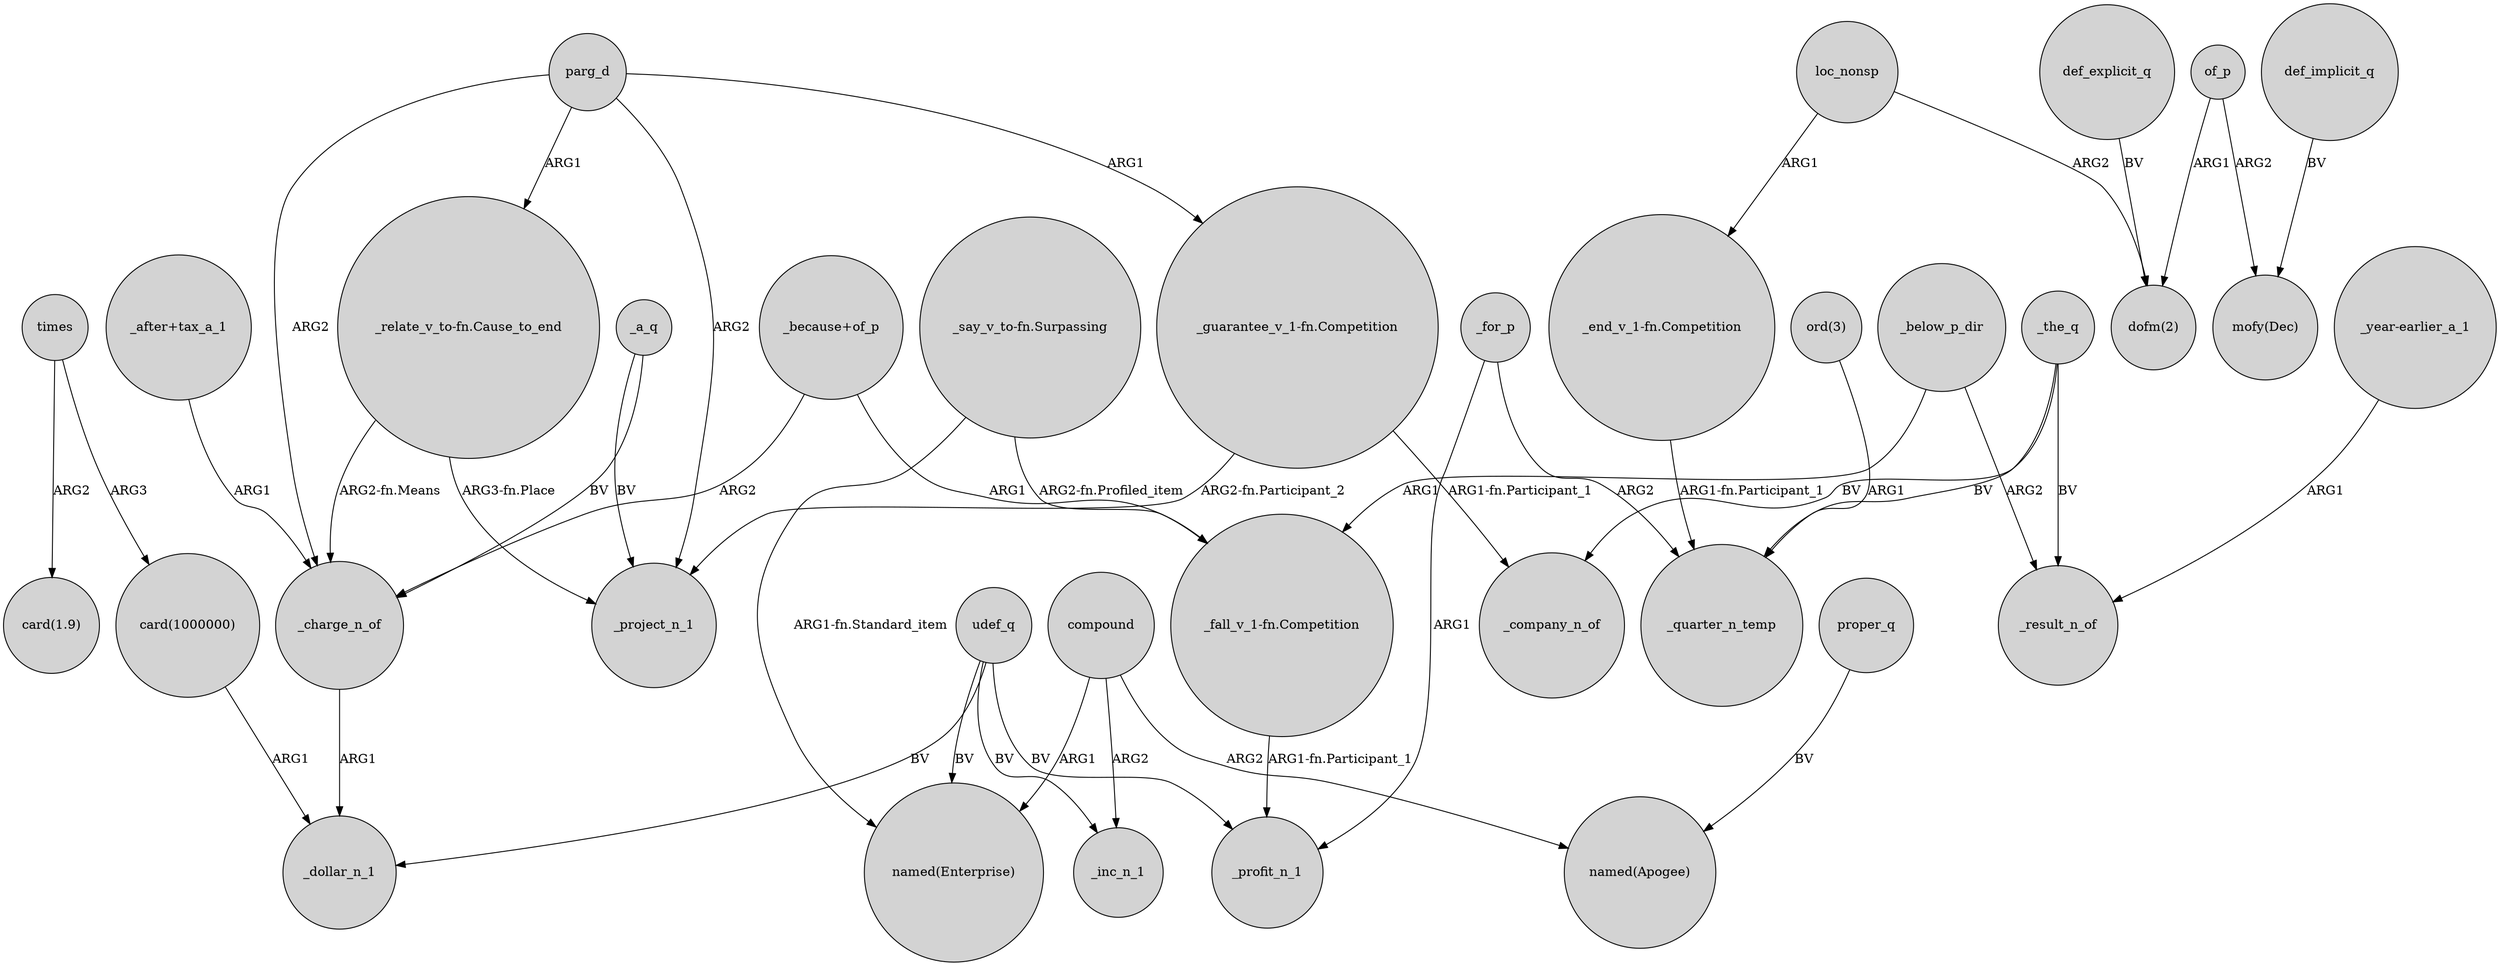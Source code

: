 digraph {
	node [shape=circle style=filled]
	_charge_n_of -> _dollar_n_1 [label=ARG1]
	compound -> "named(Enterprise)" [label=ARG1]
	"ord(3)" -> _quarter_n_temp [label=ARG1]
	_a_q -> _project_n_1 [label=BV]
	_for_p -> _profit_n_1 [label=ARG1]
	"_guarantee_v_1-fn.Competition" -> _project_n_1 [label="ARG2-fn.Participant_2"]
	"_because+of_p" -> _charge_n_of [label=ARG2]
	"_relate_v_to-fn.Cause_to_end" -> _project_n_1 [label="ARG3-fn.Place"]
	_the_q -> _quarter_n_temp [label=BV]
	times -> "card(1000000)" [label=ARG3]
	udef_q -> _profit_n_1 [label=BV]
	_a_q -> _charge_n_of [label=BV]
	"_fall_v_1-fn.Competition" -> _profit_n_1 [label="ARG1-fn.Participant_1"]
	"_end_v_1-fn.Competition" -> _quarter_n_temp [label="ARG1-fn.Participant_1"]
	udef_q -> _inc_n_1 [label=BV]
	"_guarantee_v_1-fn.Competition" -> _company_n_of [label="ARG1-fn.Participant_1"]
	compound -> _inc_n_1 [label=ARG2]
	parg_d -> "_relate_v_to-fn.Cause_to_end" [label=ARG1]
	_for_p -> _quarter_n_temp [label=ARG2]
	"_after+tax_a_1" -> _charge_n_of [label=ARG1]
	_the_q -> _result_n_of [label=BV]
	_below_p_dir -> _result_n_of [label=ARG2]
	times -> "card(1.9)" [label=ARG2]
	udef_q -> _dollar_n_1 [label=BV]
	"card(1000000)" -> _dollar_n_1 [label=ARG1]
	of_p -> "dofm(2)" [label=ARG1]
	proper_q -> "named(Apogee)" [label=BV]
	compound -> "named(Apogee)" [label=ARG2]
	parg_d -> _project_n_1 [label=ARG2]
	"_year-earlier_a_1" -> _result_n_of [label=ARG1]
	loc_nonsp -> "_end_v_1-fn.Competition" [label=ARG1]
	loc_nonsp -> "dofm(2)" [label=ARG2]
	of_p -> "mofy(Dec)" [label=ARG2]
	udef_q -> "named(Enterprise)" [label=BV]
	parg_d -> "_guarantee_v_1-fn.Competition" [label=ARG1]
	parg_d -> _charge_n_of [label=ARG2]
	"_say_v_to-fn.Surpassing" -> "_fall_v_1-fn.Competition" [label="ARG2-fn.Profiled_item"]
	"_because+of_p" -> "_fall_v_1-fn.Competition" [label=ARG1]
	"_say_v_to-fn.Surpassing" -> "named(Enterprise)" [label="ARG1-fn.Standard_item"]
	_below_p_dir -> "_fall_v_1-fn.Competition" [label=ARG1]
	_the_q -> _company_n_of [label=BV]
	"_relate_v_to-fn.Cause_to_end" -> _charge_n_of [label="ARG2-fn.Means"]
	def_explicit_q -> "dofm(2)" [label=BV]
	def_implicit_q -> "mofy(Dec)" [label=BV]
}
